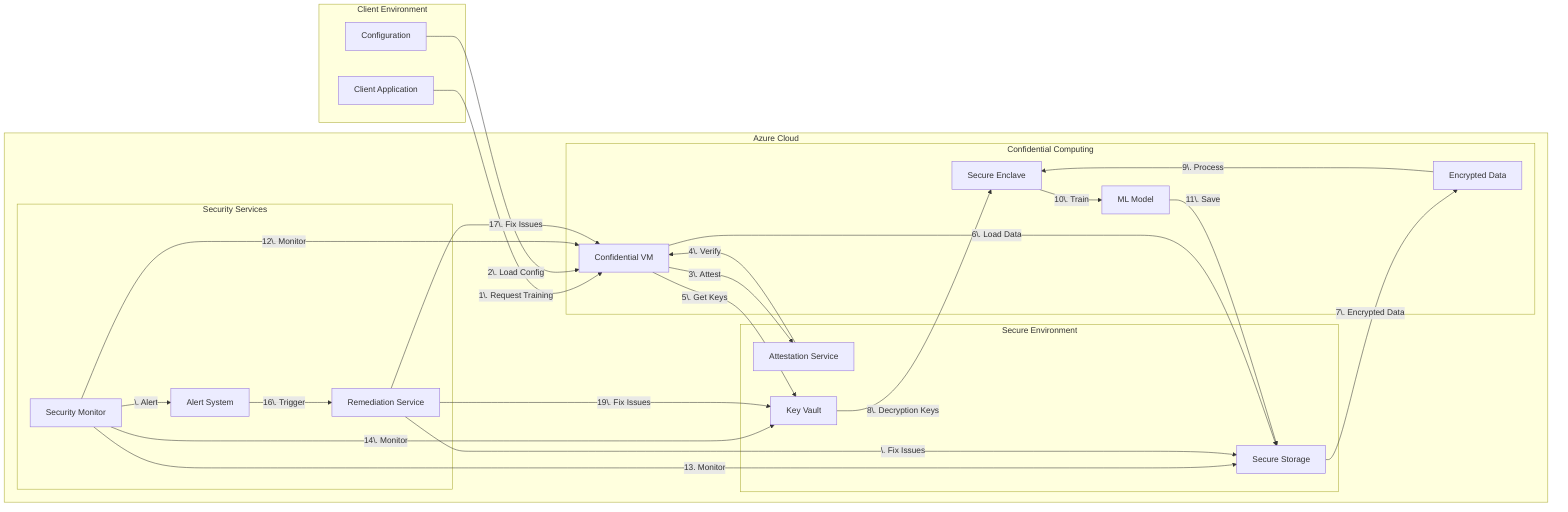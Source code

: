 graph LR
    subgraph "Client Environment"
        Client[Client Application]
        Config[Configuration]
    end

    subgraph "Azure Cloud"
        subgraph "Secure Environment"
            Attest[Attestation Service]
            KeyVault[Key Vault]
            Storage[Secure Storage]
        end

        subgraph "Confidential Computing"
            VM[Confidential VM]
            Enclave[Secure Enclave]
            Model[ML Model]
            Data[Encrypted Data]
        end

        subgraph "Security Services"
            Monitor[Security Monitor]
            Alert[Alert System]
            Remediate[Remediation Service]
        end
    end

    Client -->|1\. Request Training| VM
    Config -->|2\. Load Config| VM
    VM -->|3\. Attest| Attest
    Attest -->|4\. Verify| VM
    VM -->|5\. Get Keys| KeyVault
    VM -->|6\. Load Data| Storage
    Storage -->|7\. Encrypted Data| Data
    KeyVault -->|8\. Decryption Keys| Enclave
    Data -->|9\. Process| Enclave
    Enclave -->|10\. Train| Model
    Model -->|11\. Save| Storage
    Monitor -->|12\. Monitor| VM
    Monitor -->|13. Monitor| Storage
    Monitor -->|14\. Monitor| KeyVault
    Monitor -->|\. Alert| Alert
    Alert -->|16\. Trigger| Remediate
    Remediate -->|17\. Fix Issues| VM
    Remediate -->|\. Fix Issues| Storage
    Remediate -->|19\. Fix Issues| KeyVault